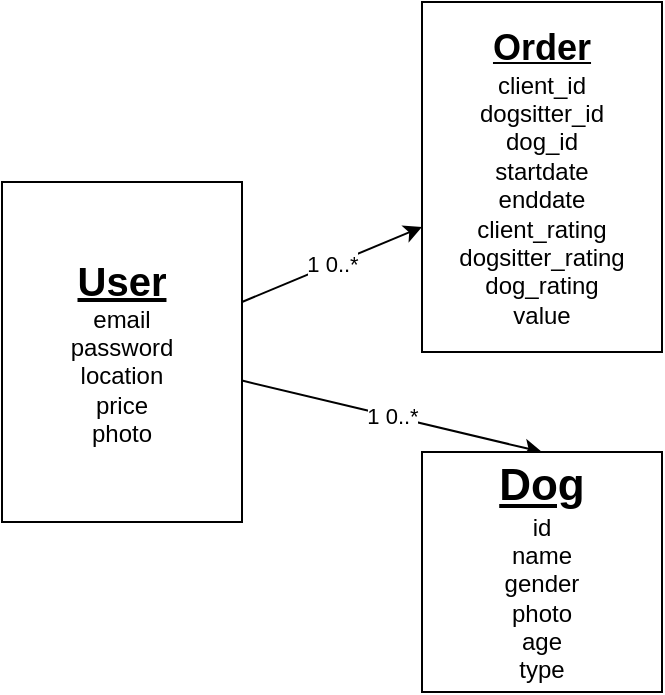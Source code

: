 <mxfile>
    <diagram id="8lWA3Qaki3EhYzqtF1GR" name="Page-1">
        <mxGraphModel dx="835" dy="388" grid="1" gridSize="10" guides="1" tooltips="1" connect="1" arrows="1" fold="1" page="1" pageScale="1" pageWidth="850" pageHeight="1100" math="0" shadow="0">
            <root>
                <mxCell id="0"/>
                <mxCell id="1" parent="0"/>
                <mxCell id="10" value="&lt;p style=&quot;line-height: 120%;&quot;&gt;1 0..*&lt;br&gt;&lt;/p&gt;" style="edgeStyle=none;html=1;entryX=0.5;entryY=0;entryDx=0;entryDy=0;" edge="1" parent="1" source="8" target="9">
                    <mxGeometry relative="1" as="geometry"/>
                </mxCell>
                <mxCell id="14" value="1 0..*" style="edgeStyle=none;html=1;" edge="1" parent="1" source="8" target="13">
                    <mxGeometry relative="1" as="geometry"/>
                </mxCell>
                <mxCell id="8" value="&lt;b&gt;&lt;font style=&quot;font-size: 20px;&quot;&gt;&lt;u&gt;User&lt;/u&gt;&lt;/font&gt;&lt;/b&gt;&lt;br&gt;email&lt;br&gt;password&lt;br&gt;location&lt;br&gt;price&lt;br&gt;photo" style="rounded=0;whiteSpace=wrap;html=1;" vertex="1" parent="1">
                    <mxGeometry x="360" y="200" width="120" height="170" as="geometry"/>
                </mxCell>
                <mxCell id="9" value="&lt;b&gt;&lt;font style=&quot;font-size: 22px;&quot;&gt;&lt;u&gt;Dog&lt;/u&gt;&lt;/font&gt;&lt;/b&gt;&lt;br&gt;id&lt;br&gt;name&lt;br&gt;gender&lt;br&gt;photo&lt;br&gt;age&lt;br&gt;type" style="rounded=0;whiteSpace=wrap;html=1;" vertex="1" parent="1">
                    <mxGeometry x="570" y="335" width="120" height="120" as="geometry"/>
                </mxCell>
                <mxCell id="13" value="&lt;b&gt;&lt;font style=&quot;font-size: 18px;&quot;&gt;&lt;u&gt;Order&lt;/u&gt;&lt;/font&gt;&lt;/b&gt;&lt;br&gt;client_id&lt;br&gt;dogsitter_id&lt;br&gt;dog_id&lt;br&gt;startdate&lt;br&gt;enddate&lt;br&gt;client_rating&lt;br&gt;dogsitter_rating&lt;br&gt;dog_rating&lt;br&gt;value" style="rounded=0;whiteSpace=wrap;html=1;" vertex="1" parent="1">
                    <mxGeometry x="570" y="110" width="120" height="175" as="geometry"/>
                </mxCell>
            </root>
        </mxGraphModel>
    </diagram>
</mxfile>